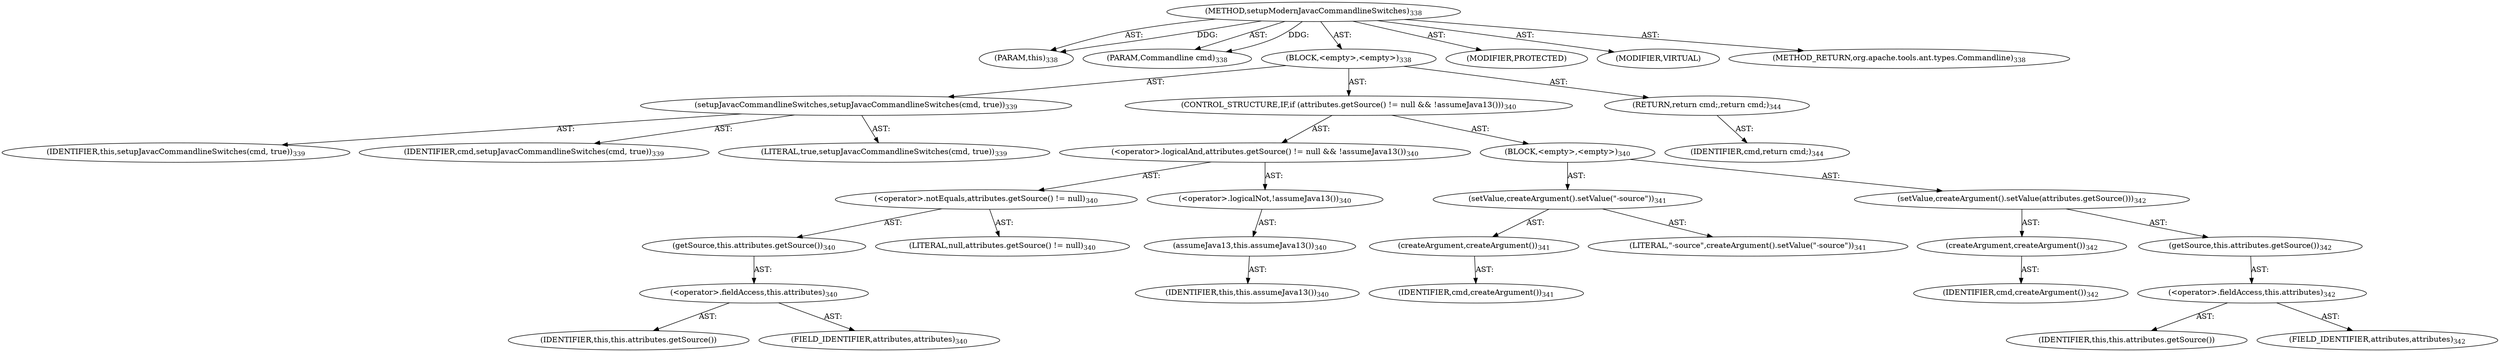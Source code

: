 digraph "setupModernJavacCommandlineSwitches" {  
"111669149702" [label = <(METHOD,setupModernJavacCommandlineSwitches)<SUB>338</SUB>> ]
"115964116995" [label = <(PARAM,this)<SUB>338</SUB>> ]
"115964117009" [label = <(PARAM,Commandline cmd)<SUB>338</SUB>> ]
"25769803821" [label = <(BLOCK,&lt;empty&gt;,&lt;empty&gt;)<SUB>338</SUB>> ]
"30064771314" [label = <(setupJavacCommandlineSwitches,setupJavacCommandlineSwitches(cmd, true))<SUB>339</SUB>> ]
"68719476746" [label = <(IDENTIFIER,this,setupJavacCommandlineSwitches(cmd, true))<SUB>339</SUB>> ]
"68719476911" [label = <(IDENTIFIER,cmd,setupJavacCommandlineSwitches(cmd, true))<SUB>339</SUB>> ]
"90194313264" [label = <(LITERAL,true,setupJavacCommandlineSwitches(cmd, true))<SUB>339</SUB>> ]
"47244640295" [label = <(CONTROL_STRUCTURE,IF,if (attributes.getSource() != null &amp;&amp; !assumeJava13()))<SUB>340</SUB>> ]
"30064771315" [label = <(&lt;operator&gt;.logicalAnd,attributes.getSource() != null &amp;&amp; !assumeJava13())<SUB>340</SUB>> ]
"30064771316" [label = <(&lt;operator&gt;.notEquals,attributes.getSource() != null)<SUB>340</SUB>> ]
"30064771317" [label = <(getSource,this.attributes.getSource())<SUB>340</SUB>> ]
"30064771318" [label = <(&lt;operator&gt;.fieldAccess,this.attributes)<SUB>340</SUB>> ]
"68719476912" [label = <(IDENTIFIER,this,this.attributes.getSource())> ]
"55834574917" [label = <(FIELD_IDENTIFIER,attributes,attributes)<SUB>340</SUB>> ]
"90194313265" [label = <(LITERAL,null,attributes.getSource() != null)<SUB>340</SUB>> ]
"30064771319" [label = <(&lt;operator&gt;.logicalNot,!assumeJava13())<SUB>340</SUB>> ]
"30064771320" [label = <(assumeJava13,this.assumeJava13())<SUB>340</SUB>> ]
"68719476747" [label = <(IDENTIFIER,this,this.assumeJava13())<SUB>340</SUB>> ]
"25769803822" [label = <(BLOCK,&lt;empty&gt;,&lt;empty&gt;)<SUB>340</SUB>> ]
"30064771321" [label = <(setValue,createArgument().setValue(&quot;-source&quot;))<SUB>341</SUB>> ]
"30064771322" [label = <(createArgument,createArgument())<SUB>341</SUB>> ]
"68719476913" [label = <(IDENTIFIER,cmd,createArgument())<SUB>341</SUB>> ]
"90194313266" [label = <(LITERAL,&quot;-source&quot;,createArgument().setValue(&quot;-source&quot;))<SUB>341</SUB>> ]
"30064771323" [label = <(setValue,createArgument().setValue(attributes.getSource()))<SUB>342</SUB>> ]
"30064771324" [label = <(createArgument,createArgument())<SUB>342</SUB>> ]
"68719476914" [label = <(IDENTIFIER,cmd,createArgument())<SUB>342</SUB>> ]
"30064771325" [label = <(getSource,this.attributes.getSource())<SUB>342</SUB>> ]
"30064771326" [label = <(&lt;operator&gt;.fieldAccess,this.attributes)<SUB>342</SUB>> ]
"68719476915" [label = <(IDENTIFIER,this,this.attributes.getSource())> ]
"55834574918" [label = <(FIELD_IDENTIFIER,attributes,attributes)<SUB>342</SUB>> ]
"146028888069" [label = <(RETURN,return cmd;,return cmd;)<SUB>344</SUB>> ]
"68719476916" [label = <(IDENTIFIER,cmd,return cmd;)<SUB>344</SUB>> ]
"133143986212" [label = <(MODIFIER,PROTECTED)> ]
"133143986213" [label = <(MODIFIER,VIRTUAL)> ]
"128849018886" [label = <(METHOD_RETURN,org.apache.tools.ant.types.Commandline)<SUB>338</SUB>> ]
  "111669149702" -> "115964116995"  [ label = "AST: "] 
  "111669149702" -> "115964117009"  [ label = "AST: "] 
  "111669149702" -> "25769803821"  [ label = "AST: "] 
  "111669149702" -> "133143986212"  [ label = "AST: "] 
  "111669149702" -> "133143986213"  [ label = "AST: "] 
  "111669149702" -> "128849018886"  [ label = "AST: "] 
  "25769803821" -> "30064771314"  [ label = "AST: "] 
  "25769803821" -> "47244640295"  [ label = "AST: "] 
  "25769803821" -> "146028888069"  [ label = "AST: "] 
  "30064771314" -> "68719476746"  [ label = "AST: "] 
  "30064771314" -> "68719476911"  [ label = "AST: "] 
  "30064771314" -> "90194313264"  [ label = "AST: "] 
  "47244640295" -> "30064771315"  [ label = "AST: "] 
  "47244640295" -> "25769803822"  [ label = "AST: "] 
  "30064771315" -> "30064771316"  [ label = "AST: "] 
  "30064771315" -> "30064771319"  [ label = "AST: "] 
  "30064771316" -> "30064771317"  [ label = "AST: "] 
  "30064771316" -> "90194313265"  [ label = "AST: "] 
  "30064771317" -> "30064771318"  [ label = "AST: "] 
  "30064771318" -> "68719476912"  [ label = "AST: "] 
  "30064771318" -> "55834574917"  [ label = "AST: "] 
  "30064771319" -> "30064771320"  [ label = "AST: "] 
  "30064771320" -> "68719476747"  [ label = "AST: "] 
  "25769803822" -> "30064771321"  [ label = "AST: "] 
  "25769803822" -> "30064771323"  [ label = "AST: "] 
  "30064771321" -> "30064771322"  [ label = "AST: "] 
  "30064771321" -> "90194313266"  [ label = "AST: "] 
  "30064771322" -> "68719476913"  [ label = "AST: "] 
  "30064771323" -> "30064771324"  [ label = "AST: "] 
  "30064771323" -> "30064771325"  [ label = "AST: "] 
  "30064771324" -> "68719476914"  [ label = "AST: "] 
  "30064771325" -> "30064771326"  [ label = "AST: "] 
  "30064771326" -> "68719476915"  [ label = "AST: "] 
  "30064771326" -> "55834574918"  [ label = "AST: "] 
  "146028888069" -> "68719476916"  [ label = "AST: "] 
  "111669149702" -> "115964116995"  [ label = "DDG: "] 
  "111669149702" -> "115964117009"  [ label = "DDG: "] 
}
